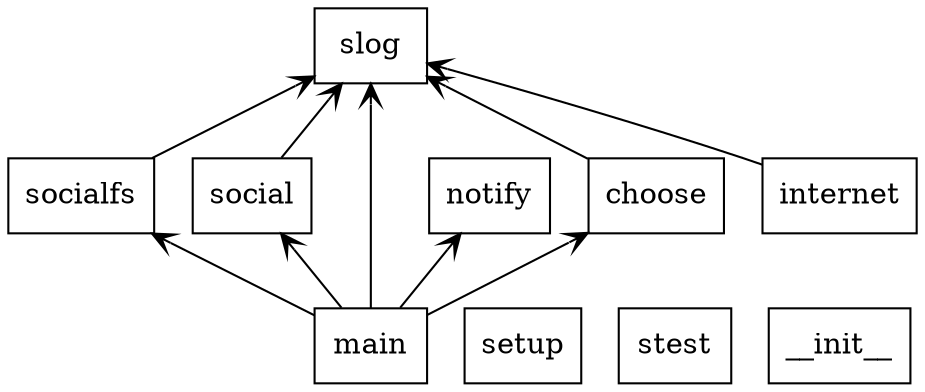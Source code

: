 digraph "packages_DropOn" {
charset="utf-8"
rankdir=BT
"3" [shape="box", label="socialfs"];
"6" [shape="box", label="setup"];
"7" [shape="box", label="social"];
"8" [shape="box", label="stest"];
"9" [shape="box", label="slog"];
"10" [shape="box", label="notify"];
"11" [shape="box", label="internet"];
"12" [shape="box", label="main"];
"14" [shape="box", label="__init__"];
"15" [shape="box", label="choose"];
"3" -> "9" [arrowtail="none", arrowhead="open"];
"7" -> "9" [arrowtail="none", arrowhead="open"];
"11" -> "9" [arrowtail="none", arrowhead="open"];
"12" -> "9" [arrowtail="none", arrowhead="open"];
"12" -> "15" [arrowtail="none", arrowhead="open"];
"12" -> "7" [arrowtail="none", arrowhead="open"];
"12" -> "3" [arrowtail="none", arrowhead="open"];
"12" -> "10" [arrowtail="none", arrowhead="open"];
"15" -> "9" [arrowtail="none", arrowhead="open"];
}

